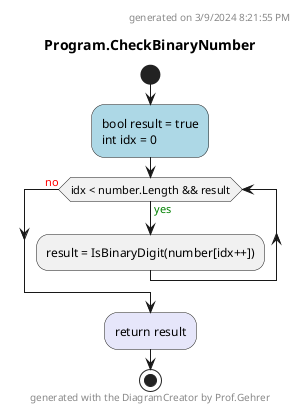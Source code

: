 @startuml Program.CheckBinaryNumber
header
generated on 3/9/2024 8:21:55 PM
end header
title Program.CheckBinaryNumber
start
#LightBlue:bool result = true
int idx = 0;
while (idx < number.Length && result) is (<color:green>yes)
    :result = IsBinaryDigit(number[idx++]);
endwhile (<color:red>no)
#Lavender:return result;
footer
generated with the DiagramCreator by Prof.Gehrer
end footer
stop
@enduml
